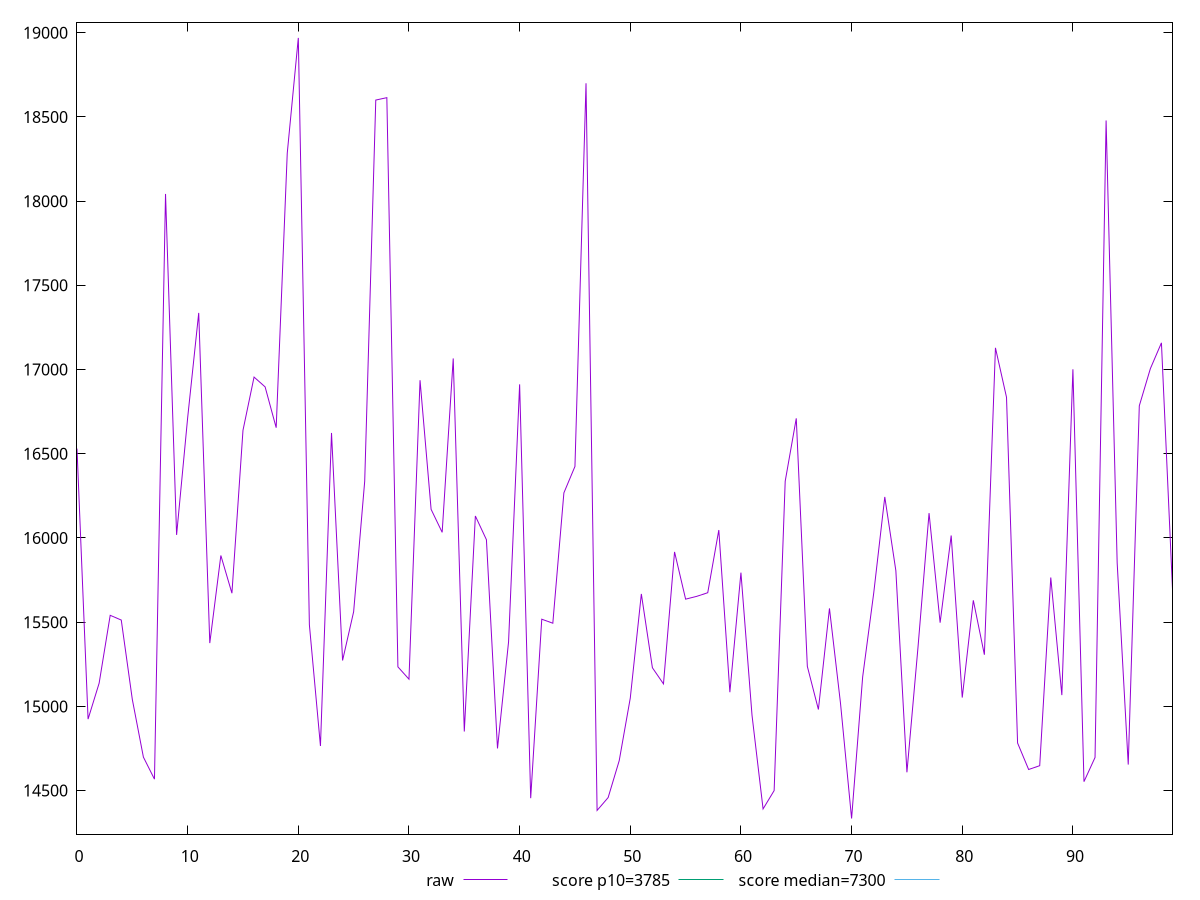 reset

$raw <<EOF
0 16530.7295
1 14924.528499999997
2 15137.704000000002
3 15540.842500000002
4 15512.690999999999
5 15040.9035
6 14698.938000000002
7 14568.028000000004
8 18042.978000000006
9 16018.221000000001
10 16713.881500000003
11 17336.427
12 15375.848000000002
13 15896.0655
14 15672.193000000001
15 16639.3085
16 16955.493000000002
17 16897.203
18 16654.882999999998
19 18284.608999999997
20 18969.420000000002
21 15484.6655
22 14764.884000000002
23 16623.530499999997
24 15272.752000000004
25 15562.284
26 16336.829999999994
27 18600.353500000005
28 18614.606
29 15234.735999999997
30 15161.620000000003
31 16936.696000000004
32 16170.090499999998
33 16033.498500000003
34 17066.040500000003
35 14851.05
36 16130.634000000002
37 15989.725999999995
38 14750.510999999999
39 15382.930499999995
40 16912.197
41 14455.163000000004
42 15517.749499999998
43 15493.926
44 16267.929999999997
45 16424.788999999997
46 18699.9755
47 14382.307499999999
48 14458.735999999999
49 14677.842999999997
50 15049.588
51 15667.697
52 15229.324499999999
53 15133.718500000003
54 15917.276999999998
55 15636.868500000002
56 15653.403999999999
57 15675.046999999999
58 16047.233500000002
59 15084.340999999997
60 15794.172999999997
61 14948.111499999995
62 14391.253999999997
63 14500.158999999996
64 16336.971499999998
65 16710.3515
66 15237.754
67 14981.715499999998
68 15581.766500000002
69 15017.062999999998
70 14334.244999999999
71 15175.113000000001
72 15673.397500000003
73 16243.672499999999
74 15805.733000000002
75 14608.581499999997
76 15350.288
77 16147.701000000001
78 15497.003500000003
79 16014.820000000002
80 15052.603500000005
81 15629.892
82 15306.869
83 17129.042999999994
84 16835.358
85 14782.6765
86 14625.319
87 14648.014000000003
88 15765.41
89 15066.927499999998
90 17001.831499999997
91 14553.129999999996
92 14696.734
93 18479.332999999995
94 15853.005000000001
95 14654.55
96 16784.8455
97 17005.5175
98 17158.757999999998
99 15696.0795
EOF

set key outside below
set xrange [0:99]
set yrange [14241.5415:19062.1235]
set trange [14241.5415:19062.1235]
set terminal svg size 640, 500 enhanced background rgb 'white'
set output "report_00015_2021-02-09T16-11-33.973Z/interactive/samples/pages+cached/raw/values.svg"

plot $raw title "raw" with line, \
     3785 title "score p10=3785", \
     7300 title "score median=7300"

reset
